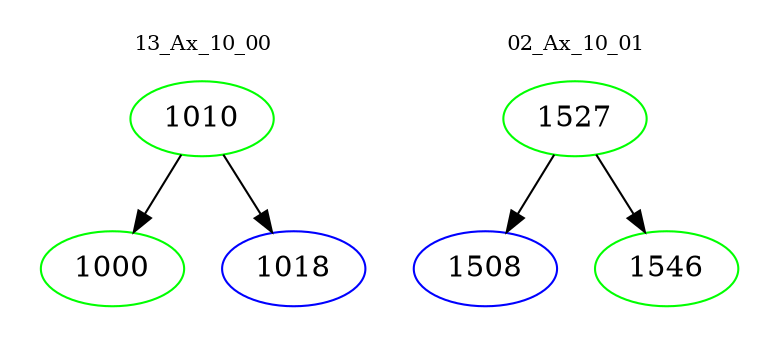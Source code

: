 digraph{
subgraph cluster_0 {
color = white
label = "13_Ax_10_00";
fontsize=10;
T0_1010 [label="1010", color="green"]
T0_1010 -> T0_1000 [color="black"]
T0_1000 [label="1000", color="green"]
T0_1010 -> T0_1018 [color="black"]
T0_1018 [label="1018", color="blue"]
}
subgraph cluster_1 {
color = white
label = "02_Ax_10_01";
fontsize=10;
T1_1527 [label="1527", color="green"]
T1_1527 -> T1_1508 [color="black"]
T1_1508 [label="1508", color="blue"]
T1_1527 -> T1_1546 [color="black"]
T1_1546 [label="1546", color="green"]
}
}

